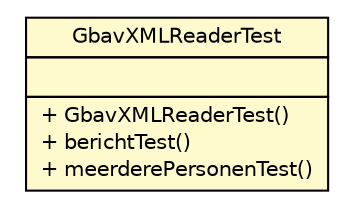 #!/usr/local/bin/dot
#
# Class diagram 
# Generated by UMLGraph version R5_6-24-gf6e263 (http://www.umlgraph.org/)
#

digraph G {
	edge [fontname="Helvetica",fontsize=10,labelfontname="Helvetica",labelfontsize=10];
	node [fontname="Helvetica",fontsize=10,shape=plaintext];
	nodesep=0.25;
	ranksep=0.5;
	// nl.b3p.brmo.loader.xml.GbavXMLReaderTest
	c689 [label=<<table title="nl.b3p.brmo.loader.xml.GbavXMLReaderTest" border="0" cellborder="1" cellspacing="0" cellpadding="2" port="p" bgcolor="lemonChiffon" href="./GbavXMLReaderTest.html">
		<tr><td><table border="0" cellspacing="0" cellpadding="1">
<tr><td align="center" balign="center"> GbavXMLReaderTest </td></tr>
		</table></td></tr>
		<tr><td><table border="0" cellspacing="0" cellpadding="1">
<tr><td align="left" balign="left">  </td></tr>
		</table></td></tr>
		<tr><td><table border="0" cellspacing="0" cellpadding="1">
<tr><td align="left" balign="left"> + GbavXMLReaderTest() </td></tr>
<tr><td align="left" balign="left"> + berichtTest() </td></tr>
<tr><td align="left" balign="left"> + meerderePersonenTest() </td></tr>
		</table></td></tr>
		</table>>, URL="./GbavXMLReaderTest.html", fontname="Helvetica", fontcolor="black", fontsize=10.0];
}

